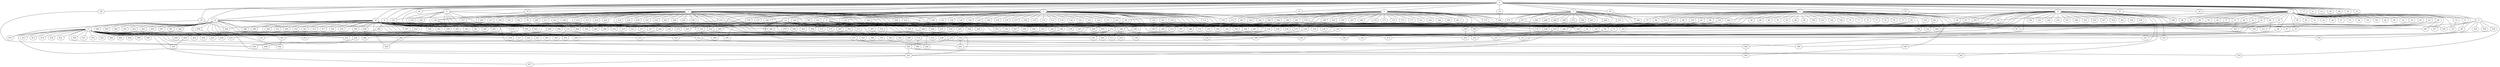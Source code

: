 
graph graphname {
    0 -- 1
0 -- 2
0 -- 3
0 -- 4
0 -- 5
0 -- 6
0 -- 7
0 -- 8
0 -- 9
0 -- 10
0 -- 11
0 -- 12
0 -- 13
0 -- 14
0 -- 15
0 -- 16
0 -- 17
0 -- 18
0 -- 19
0 -- 20
0 -- 21
0 -- 22
0 -- 23
0 -- 24
0 -- 25
0 -- 26
0 -- 27
0 -- 28
0 -- 29
0 -- 30
0 -- 31
0 -- 32
0 -- 151
1 -- 33
1 -- 34
1 -- 35
1 -- 36
1 -- 37
1 -- 38
1 -- 39
1 -- 40
1 -- 41
1 -- 42
1 -- 43
1 -- 44
1 -- 45
1 -- 46
1 -- 47
1 -- 48
1 -- 49
1 -- 50
1 -- 51
1 -- 52
1 -- 53
1 -- 54
1 -- 55
1 -- 56
1 -- 57
1 -- 58
1 -- 59
1 -- 60
1 -- 61
1 -- 62
1 -- 63
1 -- 64
1 -- 65
1 -- 66
1 -- 67
1 -- 68
1 -- 69
2 -- 70
2 -- 71
2 -- 72
2 -- 73
2 -- 74
2 -- 75
2 -- 76
2 -- 77
2 -- 78
2 -- 79
2 -- 80
2 -- 81
2 -- 82
2 -- 83
2 -- 84
2 -- 85
2 -- 86
2 -- 87
2 -- 88
2 -- 89
2 -- 90
2 -- 91
2 -- 92
2 -- 93
2 -- 94
2 -- 95
2 -- 96
2 -- 97
2 -- 98
2 -- 99
2 -- 100
2 -- 101
2 -- 102
2 -- 103
2 -- 104
2 -- 105
2 -- 106
2 -- 107
2 -- 108
2 -- 109
2 -- 110
3 -- 128
3 -- 130
3 -- 131
3 -- 132
3 -- 133
3 -- 134
3 -- 129
3 -- 136
3 -- 137
3 -- 138
3 -- 139
3 -- 140
3 -- 141
3 -- 142
3 -- 143
3 -- 144
3 -- 145
3 -- 146
3 -- 147
3 -- 148
3 -- 149
3 -- 150
3 -- 151
3 -- 152
3 -- 153
3 -- 154
3 -- 155
3 -- 156
3 -- 157
3 -- 158
3 -- 159
3 -- 160
3 -- 161
3 -- 135
3 -- 111
3 -- 112
3 -- 113
3 -- 114
3 -- 115
3 -- 116
3 -- 117
3 -- 118
3 -- 119
3 -- 120
3 -- 121
3 -- 122
3 -- 123
3 -- 124
3 -- 125
3 -- 126
3 -- 127
3 -- 328
4 -- 162
4 -- 163
4 -- 164
4 -- 165
4 -- 166
4 -- 167
4 -- 168
4 -- 169
4 -- 170
4 -- 171
4 -- 172
4 -- 173
4 -- 174
4 -- 175
4 -- 176
4 -- 177
4 -- 178
4 -- 179
4 -- 180
4 -- 181
4 -- 182
4 -- 183
4 -- 184
4 -- 185
4 -- 186
4 -- 187
4 -- 188
4 -- 189
4 -- 190
4 -- 191
4 -- 192
4 -- 193
4 -- 194
4 -- 195
5 -- 196
5 -- 197
5 -- 198
5 -- 199
5 -- 200
5 -- 201
5 -- 202
5 -- 203
5 -- 204
5 -- 205
5 -- 206
5 -- 207
5 -- 208
5 -- 209
5 -- 210
5 -- 211
5 -- 212
5 -- 213
5 -- 214
5 -- 215
5 -- 216
5 -- 217
5 -- 218
5 -- 219
5 -- 220
5 -- 221
5 -- 222
5 -- 223
5 -- 224
5 -- 225
5 -- 226
5 -- 227
5 -- 228
5 -- 229
5 -- 230
5 -- 231
5 -- 232
5 -- 233
5 -- 234
5 -- 235
5 -- 236
5 -- 237
5 -- 238
5 -- 239
5 -- 240
5 -- 241
5 -- 242
5 -- 243
5 -- 244
6 -- 256
6 -- 245
6 -- 246
6 -- 247
6 -- 248
6 -- 249
6 -- 250
6 -- 251
6 -- 252
6 -- 253
6 -- 254
6 -- 255
6 -- 156
7 -- 257
7 -- 258
7 -- 259
7 -- 260
7 -- 261
7 -- 262
7 -- 263
7 -- 264
7 -- 265
7 -- 266
7 -- 267
7 -- 268
7 -- 269
7 -- 270
7 -- 271
7 -- 272
7 -- 273
7 -- 420
8 -- 274
8 -- 275
8 -- 276
8 -- 277
8 -- 278
8 -- 279
8 -- 280
8 -- 281
8 -- 282
8 -- 89
9 -- 288
9 -- 290
9 -- 291
9 -- 292
9 -- 293
9 -- 294
9 -- 289
9 -- 296
9 -- 297
9 -- 298
9 -- 295
9 -- 299
9 -- 283
9 -- 284
9 -- 285
9 -- 286
9 -- 287
9 -- 226
10 -- 300
10 -- 301
10 -- 302
10 -- 303
10 -- 304
10 -- 305
10 -- 306
10 -- 307
10 -- 308
10 -- 309
10 -- 310
10 -- 311
10 -- 312
10 -- 313
10 -- 314
10 -- 315
10 -- 316
10 -- 317
10 -- 318
10 -- 319
10 -- 320
10 -- 321
10 -- 322
10 -- 323
10 -- 324
10 -- 325
10 -- 326
10 -- 327
10 -- 328
10 -- 389
11 -- 329
11 -- 330
11 -- 331
11 -- 332
11 -- 333
11 -- 334
11 -- 387
12 -- 335
12 -- 336
12 -- 337
12 -- 338
12 -- 339
12 -- 340
12 -- 341
12 -- 342
12 -- 343
12 -- 344
12 -- 345
12 -- 346
12 -- 347
12 -- 348
12 -- 349
12 -- 350
12 -- 351
12 -- 352
12 -- 353
12 -- 354
12 -- 355
12 -- 356
12 -- 357
12 -- 358
12 -- 359
12 -- 360
12 -- 361
12 -- 362
12 -- 166
12 -- 80
12 -- 87
12 -- 144
12 -- 51
12 -- 38
13 -- 363
13 -- 364
13 -- 365
13 -- 366
13 -- 367
13 -- 368
13 -- 369
13 -- 370
13 -- 371
13 -- 372
13 -- 373
13 -- 374
13 -- 375
13 -- 376
13 -- 377
13 -- 378
13 -- 379
13 -- 380
13 -- 381
14 -- 384
14 -- 386
14 -- 387
14 -- 388
14 -- 389
14 -- 390
14 -- 385
14 -- 392
14 -- 393
14 -- 394
14 -- 395
14 -- 396
14 -- 397
14 -- 398
14 -- 399
14 -- 400
14 -- 401
14 -- 402
14 -- 403
14 -- 404
14 -- 405
14 -- 406
14 -- 407
14 -- 391
14 -- 382
14 -- 383
14 -- 288
14 -- 131
14 -- 295
15 -- 408
15 -- 409
15 -- 410
15 -- 411
15 -- 412
15 -- 413
15 -- 414
15 -- 415
15 -- 416
15 -- 417
15 -- 418
15 -- 419
15 -- 420
15 -- 421
15 -- 422
15 -- 423
15 -- 424
15 -- 425
15 -- 426
15 -- 427
15 -- 428
15 -- 429
15 -- 430
15 -- 431
15 -- 432
15 -- 433
15 -- 434
15 -- 435
15 -- 436
15 -- 437
15 -- 438
15 -- 439
15 -- 440
15 -- 441
15 -- 442
15 -- 443
15 -- 444
15 -- 445
15 -- 446
15 -- 447
15 -- 448
15 -- 449
16 -- 194
18 -- 62
19 -- 126
19 -- 78
20 -- 260
22 -- 152
25 -- 404
25 -- 410
26 -- 429
27 -- 356
28 -- 406
32 -- 36
33 -- 50
35 -- 81
35 -- 200
36 -- 138
37 -- 68
43 -- 97
43 -- 121
43 -- 265
45 -- 142
45 -- 412
46 -- 387
46 -- 61
46 -- 63
48 -- 264
49 -- 404
49 -- 230
51 -- 318
51 -- 324
51 -- 162
52 -- 92
52 -- 226
54 -- 324
55 -- 386
55 -- 66
56 -- 279
57 -- 150
62 -- 433
63 -- 235
65 -- 265
66 -- 115
67 -- 282
68 -- 359
75 -- 398
78 -- 303
79 -- 393
79 -- 325
82 -- 346
82 -- 429
82 -- 286
83 -- 258
83 -- 363
83 -- 243
84 -- 397
84 -- 419
86 -- 327
89 -- 160
89 -- 111
89 -- 247
92 -- 322
92 -- 409
92 -- 288
96 -- 142
98 -- 278
99 -- 116
103 -- 109
104 -- 159
104 -- 432
104 -- 128
105 -- 207
106 -- 385
107 -- 323
107 -- 179
110 -- 400
111 -- 139
111 -- 401
111 -- 383
111 -- 244
111 -- 397
111 -- 206
114 -- 346
116 -- 216
116 -- 313
116 -- 424
117 -- 353
118 -- 196
124 -- 146
126 -- 301
126 -- 395
126 -- 445
130 -- 298
131 -- 313
131 -- 302
133 -- 240
134 -- 193
137 -- 277
138 -- 220
140 -- 289
140 -- 378
140 -- 422
141 -- 417
141 -- 228
141 -- 235
145 -- 275
146 -- 374
147 -- 189
147 -- 336
147 -- 278
149 -- 240
149 -- 198
150 -- 438
151 -- 426
153 -- 183
160 -- 219
161 -- 176
161 -- 169
163 -- 309
164 -- 225
169 -- 203
172 -- 316
173 -- 258
178 -- 309
178 -- 228
178 -- 335
180 -- 234
185 -- 319
186 -- 293
186 -- 250
187 -- 197
189 -- 371
189 -- 253
190 -- 213
192 -- 334
192 -- 213
195 -- 433
199 -- 252
200 -- 235
201 -- 265
206 -- 349
208 -- 362
210 -- 396
210 -- 309
213 -- 310
214 -- 354
217 -- 393
217 -- 406
219 -- 285
221 -- 236
221 -- 325
225 -- 237
226 -- 423
227 -- 280
237 -- 246
240 -- 368
252 -- 436
252 -- 383
255 -- 337
257 -- 439
257 -- 346
257 -- 383
258 -- 364
262 -- 270
267 -- 416
270 -- 422
270 -- 331
270 -- 376
272 -- 406
273 -- 286
274 -- 434
279 -- 398
280 -- 412
282 -- 414
284 -- 440
285 -- 422
285 -- 333
285 -- 342
288 -- 300
289 -- 343
294 -- 425
295 -- 301
301 -- 394
305 -- 412
306 -- 386
307 -- 350
308 -- 428
308 -- 311
313 -- 360
316 -- 381
321 -- 414
327 -- 426
332 -- 353
336 -- 427
350 -- 420
355 -- 366
360 -- 385
363 -- 443
367 -- 368
367 -- 370
369 -- 434
374 -- 380
390 -- 412
395 -- 416
398 -- 408
403 -- 419
422 -- 437
426 -- 429
440 -- 447

}
